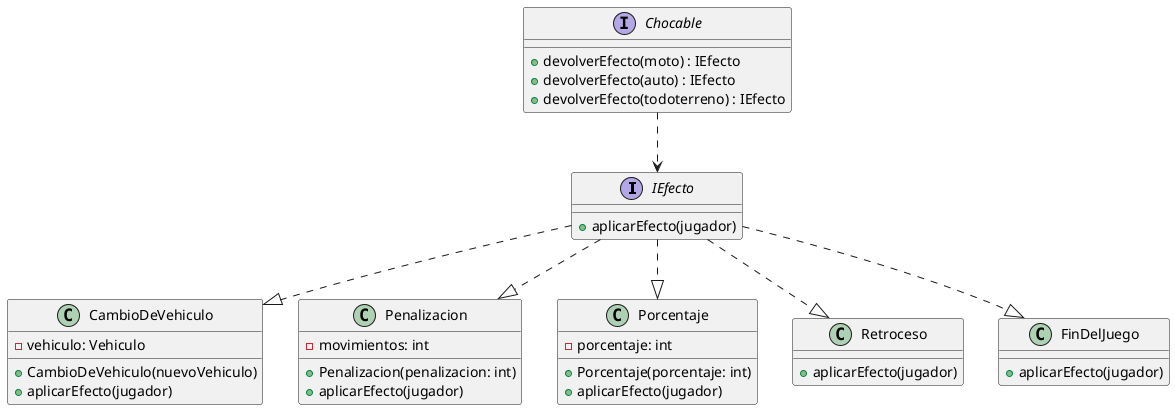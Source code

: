 @startuml
'https://plantuml.com/class-diagram

interface IEfecto {
    + aplicarEfecto(jugador)
}

class CambioDeVehiculo {
    - vehiculo: Vehiculo
    + CambioDeVehiculo(nuevoVehiculo)
    + aplicarEfecto(jugador)
}

class Penalizacion {
    - movimientos: int
    + Penalizacion(penalizacion: int)
    + aplicarEfecto(jugador)
}

class Porcentaje {
    - porcentaje: int
    + Porcentaje(porcentaje: int)
    + aplicarEfecto(jugador)
}

class Retroceso {
    + aplicarEfecto(jugador)
}

class FinDelJuego {
    + aplicarEfecto(jugador)
}

interface Chocable {
    + devolverEfecto(moto) : IEfecto
    + devolverEfecto(auto) : IEfecto
    + devolverEfecto(todoterreno) : IEfecto
}

Chocable ..> IEfecto
IEfecto ..|> Penalizacion
IEfecto ..|> Porcentaje
IEfecto ..|> Retroceso
IEfecto ..|> CambioDeVehiculo
IEfecto ..|> FinDelJuego

@enduml